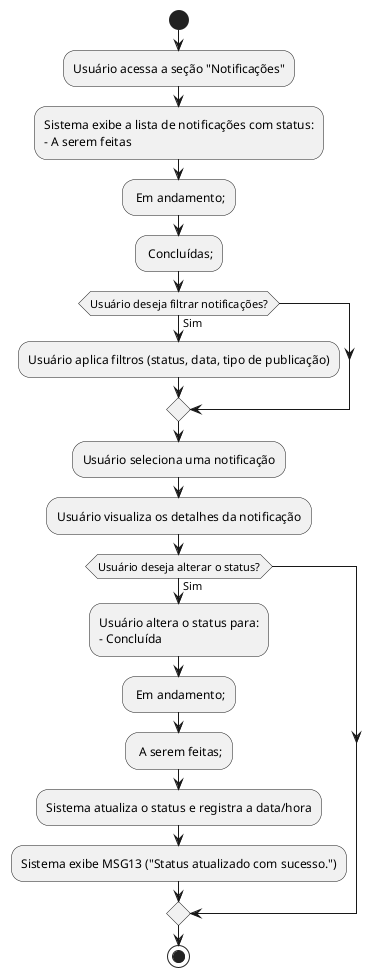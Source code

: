 @startuml
start

:Usuário acessa a seção "Notificações";
:Sistema exibe a lista de notificações com status:
- A serem feitas;
- Em andamento;
- Concluídas;
if (Usuário deseja filtrar notificações?) then (Sim)
    :Usuário aplica filtros (status, data, tipo de publicação);
endif
:Usuário seleciona uma notificação;
:Usuário visualiza os detalhes da notificação;
if (Usuário deseja alterar o status?) then (Sim)
    :Usuário altera o status para:
    - Concluída;
    - Em andamento;
    - A serem feitas;
    :Sistema atualiza o status e registra a data/hora;
    :Sistema exibe MSG13 ("Status atualizado com sucesso.");
endif

stop
@enduml
